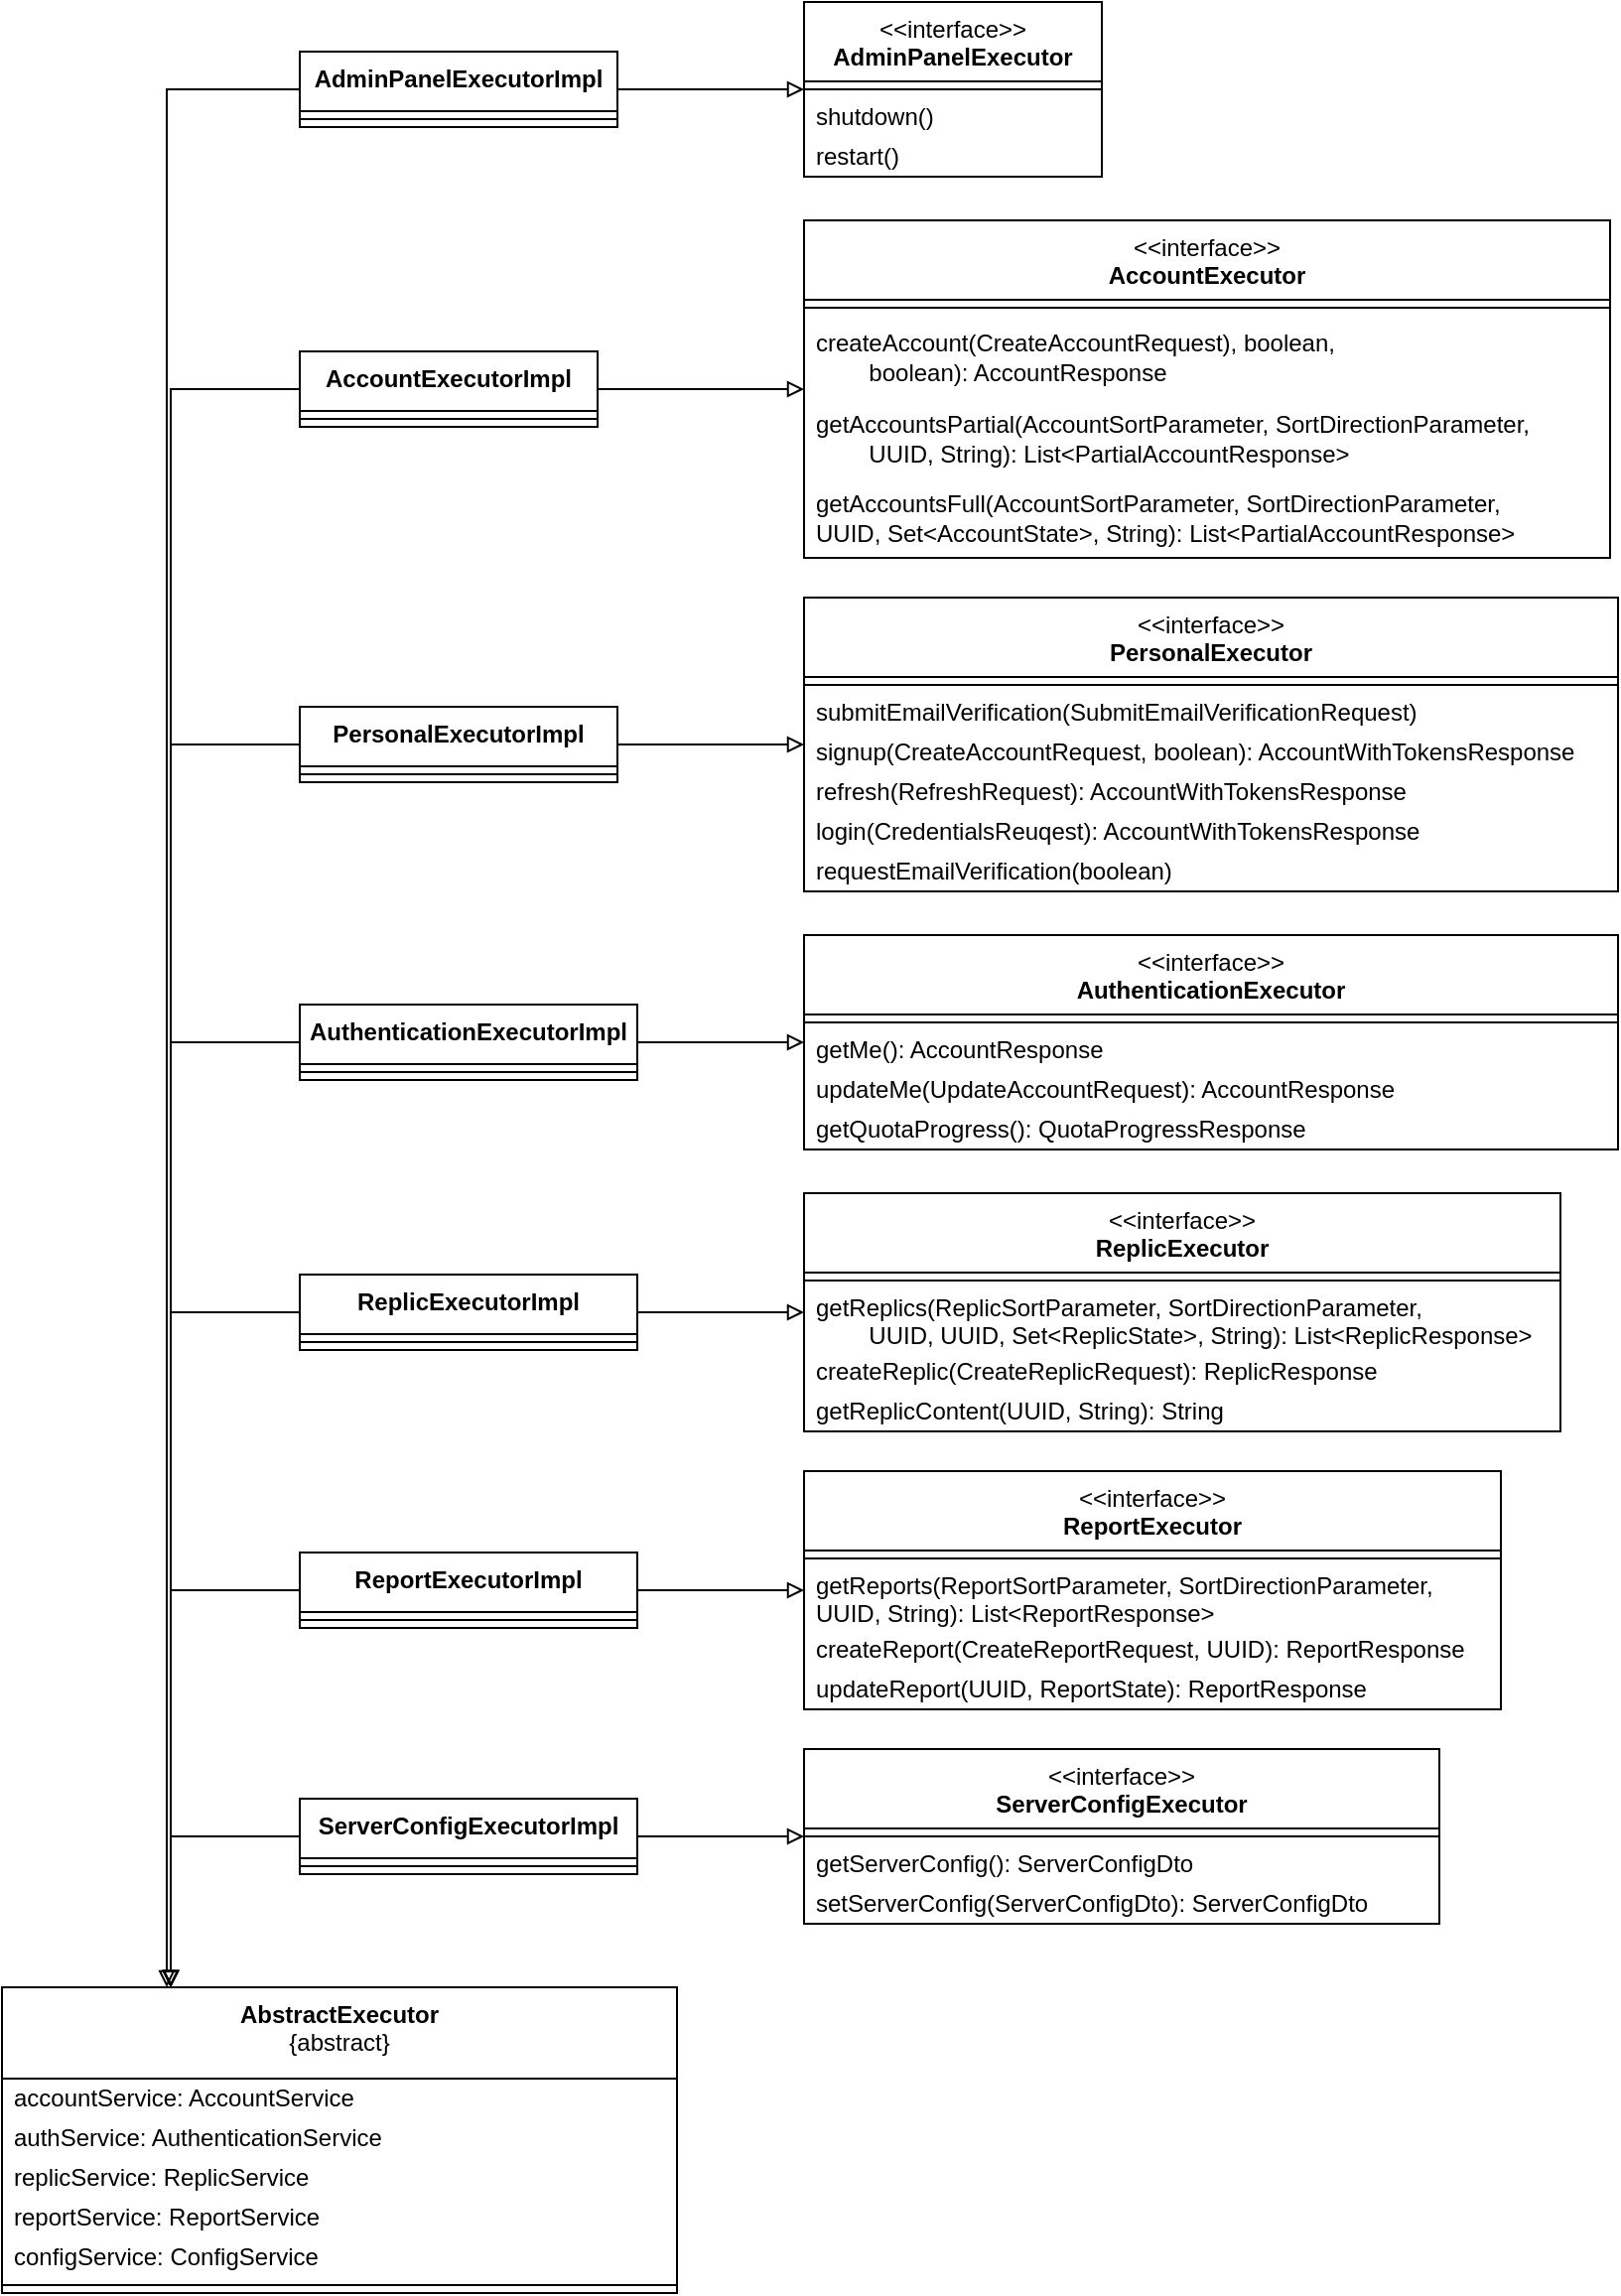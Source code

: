 <mxfile version="28.2.5">
  <diagram name="Seite-1" id="tv3RCUC1lsHie5otSo7a">
    <mxGraphModel dx="2852" dy="1652" grid="1" gridSize="10" guides="1" tooltips="1" connect="1" arrows="1" fold="1" page="1" pageScale="1" pageWidth="827" pageHeight="1169" math="0" shadow="0">
      <root>
        <mxCell id="0" />
        <mxCell id="1" parent="0" />
        <mxCell id="zjGeTOThquZhaolVEsW3-189" value="&amp;lt;&amp;lt;interface&amp;gt;&amp;gt;&lt;br&gt;&lt;b&gt;AccountExecutor&lt;/b&gt;&lt;div&gt;&lt;br/&gt;&lt;/div&gt;" style="swimlane;fontStyle=0;align=center;verticalAlign=top;childLayout=stackLayout;horizontal=1;startSize=40;horizontalStack=0;resizeParent=1;resizeParentMax=0;resizeLast=0;collapsible=0;marginBottom=0;html=1;whiteSpace=wrap;" parent="1" vertex="1">
          <mxGeometry x="411" y="110" width="406" height="170" as="geometry" />
        </mxCell>
        <mxCell id="zjGeTOThquZhaolVEsW3-190" value="" style="line;strokeWidth=1;fillColor=none;align=left;verticalAlign=middle;spacingTop=-1;spacingLeft=3;spacingRight=3;rotatable=0;labelPosition=right;points=[];portConstraint=eastwest;" parent="zjGeTOThquZhaolVEsW3-189" vertex="1">
          <mxGeometry y="40" width="406" height="8" as="geometry" />
        </mxCell>
        <mxCell id="zjGeTOThquZhaolVEsW3-191" value="&lt;div&gt;createAccount(CreateAccountRequest), boolean,&amp;nbsp;&lt;/div&gt;&lt;div&gt;&lt;span style=&quot;white-space: pre;&quot;&gt;&#x9;&lt;/span&gt;boolean): AccountResponse&lt;/div&gt;" style="text;html=1;strokeColor=none;fillColor=none;align=left;verticalAlign=middle;spacingLeft=4;spacingRight=4;overflow=hidden;rotatable=0;points=[[0,0.5],[1,0.5]];portConstraint=eastwest;whiteSpace=wrap;" parent="zjGeTOThquZhaolVEsW3-189" vertex="1">
          <mxGeometry y="48" width="406" height="42" as="geometry" />
        </mxCell>
        <mxCell id="zjGeTOThquZhaolVEsW3-192" value="&lt;div&gt;getAccountsPartial(AccountSortParameter, SortDirectionParameter,&amp;nbsp;&lt;/div&gt;&lt;div&gt;&lt;span style=&quot;white-space: pre;&quot;&gt;&#x9;&lt;/span&gt;UUID, String): List&amp;lt;PartialAccountResponse&amp;gt;&lt;/div&gt;" style="text;html=1;strokeColor=none;fillColor=none;align=left;verticalAlign=middle;spacingLeft=4;spacingRight=4;overflow=hidden;rotatable=0;points=[[0,0.5],[1,0.5]];portConstraint=eastwest;whiteSpace=wrap;" parent="zjGeTOThquZhaolVEsW3-189" vertex="1">
          <mxGeometry y="90" width="406" height="40" as="geometry" />
        </mxCell>
        <mxCell id="zjGeTOThquZhaolVEsW3-193" value="&lt;div&gt;getAccountsFull(AccountSortParameter, SortDirectionParameter,&amp;nbsp;&lt;/div&gt;&lt;div&gt;UUID, Set&amp;lt;AccountState&amp;gt;, String): List&amp;lt;PartialAccountResponse&amp;gt;&lt;/div&gt;" style="text;html=1;strokeColor=none;fillColor=none;align=left;verticalAlign=middle;spacingLeft=4;spacingRight=4;overflow=hidden;rotatable=0;points=[[0,0.5],[1,0.5]];portConstraint=eastwest;whiteSpace=wrap;" parent="zjGeTOThquZhaolVEsW3-189" vertex="1">
          <mxGeometry y="130" width="406" height="40" as="geometry" />
        </mxCell>
        <mxCell id="zjGeTOThquZhaolVEsW3-194" value="&amp;lt;&amp;lt;interface&amp;gt;&amp;gt;&lt;br&gt;&lt;b&gt;AdminPanelExecutor&lt;/b&gt;&lt;div&gt;&lt;br&gt;&lt;/div&gt;" style="swimlane;fontStyle=0;align=center;verticalAlign=top;childLayout=stackLayout;horizontal=1;startSize=40;horizontalStack=0;resizeParent=1;resizeParentMax=0;resizeLast=0;collapsible=0;marginBottom=0;html=1;whiteSpace=wrap;" parent="1" vertex="1">
          <mxGeometry x="411" width="150" height="88" as="geometry" />
        </mxCell>
        <mxCell id="zjGeTOThquZhaolVEsW3-195" value="" style="line;strokeWidth=1;fillColor=none;align=left;verticalAlign=middle;spacingTop=-1;spacingLeft=3;spacingRight=3;rotatable=0;labelPosition=right;points=[];portConstraint=eastwest;" parent="zjGeTOThquZhaolVEsW3-194" vertex="1">
          <mxGeometry y="40" width="150" height="8" as="geometry" />
        </mxCell>
        <mxCell id="zjGeTOThquZhaolVEsW3-196" value="shutdown()" style="text;html=1;strokeColor=none;fillColor=none;align=left;verticalAlign=middle;spacingLeft=4;spacingRight=4;overflow=hidden;rotatable=0;points=[[0,0.5],[1,0.5]];portConstraint=eastwest;whiteSpace=wrap;" parent="zjGeTOThquZhaolVEsW3-194" vertex="1">
          <mxGeometry y="48" width="150" height="20" as="geometry" />
        </mxCell>
        <mxCell id="zjGeTOThquZhaolVEsW3-197" value="restart()" style="text;html=1;strokeColor=none;fillColor=none;align=left;verticalAlign=middle;spacingLeft=4;spacingRight=4;overflow=hidden;rotatable=0;points=[[0,0.5],[1,0.5]];portConstraint=eastwest;whiteSpace=wrap;" parent="zjGeTOThquZhaolVEsW3-194" vertex="1">
          <mxGeometry y="68" width="150" height="20" as="geometry" />
        </mxCell>
        <mxCell id="zjGeTOThquZhaolVEsW3-198" value="&amp;lt;&amp;lt;interface&amp;gt;&amp;gt;&lt;br&gt;&lt;b&gt;PersonalExecutor&lt;/b&gt;&lt;div&gt;&lt;br&gt;&lt;/div&gt;" style="swimlane;fontStyle=0;align=center;verticalAlign=top;childLayout=stackLayout;horizontal=1;startSize=40;horizontalStack=0;resizeParent=1;resizeParentMax=0;resizeLast=0;collapsible=0;marginBottom=0;html=1;whiteSpace=wrap;" parent="1" vertex="1">
          <mxGeometry x="411" y="300" width="410" height="148" as="geometry" />
        </mxCell>
        <mxCell id="zjGeTOThquZhaolVEsW3-199" value="" style="line;strokeWidth=1;fillColor=none;align=left;verticalAlign=middle;spacingTop=-1;spacingLeft=3;spacingRight=3;rotatable=0;labelPosition=right;points=[];portConstraint=eastwest;" parent="zjGeTOThquZhaolVEsW3-198" vertex="1">
          <mxGeometry y="40" width="410" height="8" as="geometry" />
        </mxCell>
        <mxCell id="zjGeTOThquZhaolVEsW3-200" value="submitEmailVerification(SubmitEmailVerificationRequest)" style="text;html=1;strokeColor=none;fillColor=none;align=left;verticalAlign=middle;spacingLeft=4;spacingRight=4;overflow=hidden;rotatable=0;points=[[0,0.5],[1,0.5]];portConstraint=eastwest;whiteSpace=wrap;" parent="zjGeTOThquZhaolVEsW3-198" vertex="1">
          <mxGeometry y="48" width="410" height="20" as="geometry" />
        </mxCell>
        <mxCell id="zjGeTOThquZhaolVEsW3-201" value="signup(CreateAccountRequest, boolean): AccountWithTokensResponse" style="text;html=1;strokeColor=none;fillColor=none;align=left;verticalAlign=middle;spacingLeft=4;spacingRight=4;overflow=hidden;rotatable=0;points=[[0,0.5],[1,0.5]];portConstraint=eastwest;whiteSpace=wrap;" parent="zjGeTOThquZhaolVEsW3-198" vertex="1">
          <mxGeometry y="68" width="410" height="20" as="geometry" />
        </mxCell>
        <mxCell id="zjGeTOThquZhaolVEsW3-202" value="refresh(RefreshRequest): AccountWithTokensResponse" style="text;html=1;strokeColor=none;fillColor=none;align=left;verticalAlign=middle;spacingLeft=4;spacingRight=4;overflow=hidden;rotatable=0;points=[[0,0.5],[1,0.5]];portConstraint=eastwest;whiteSpace=wrap;" parent="zjGeTOThquZhaolVEsW3-198" vertex="1">
          <mxGeometry y="88" width="410" height="20" as="geometry" />
        </mxCell>
        <mxCell id="zjGeTOThquZhaolVEsW3-203" value="login(CredentialsReuqest): AccountWithTokensResponse" style="text;html=1;strokeColor=none;fillColor=none;align=left;verticalAlign=middle;spacingLeft=4;spacingRight=4;overflow=hidden;rotatable=0;points=[[0,0.5],[1,0.5]];portConstraint=eastwest;whiteSpace=wrap;" parent="zjGeTOThquZhaolVEsW3-198" vertex="1">
          <mxGeometry y="108" width="410" height="20" as="geometry" />
        </mxCell>
        <mxCell id="zjGeTOThquZhaolVEsW3-204" value="requestEmailVerification(boolean)" style="text;html=1;strokeColor=none;fillColor=none;align=left;verticalAlign=middle;spacingLeft=4;spacingRight=4;overflow=hidden;rotatable=0;points=[[0,0.5],[1,0.5]];portConstraint=eastwest;whiteSpace=wrap;" parent="zjGeTOThquZhaolVEsW3-198" vertex="1">
          <mxGeometry y="128" width="410" height="20" as="geometry" />
        </mxCell>
        <mxCell id="zjGeTOThquZhaolVEsW3-205" value="&amp;lt;&amp;lt;interface&amp;gt;&amp;gt;&lt;br&gt;&lt;b&gt;ReplicExecutor&lt;/b&gt;&lt;div&gt;&lt;br&gt;&lt;/div&gt;" style="swimlane;fontStyle=0;align=center;verticalAlign=top;childLayout=stackLayout;horizontal=1;startSize=40;horizontalStack=0;resizeParent=1;resizeParentMax=0;resizeLast=0;collapsible=0;marginBottom=0;html=1;whiteSpace=wrap;" parent="1" vertex="1">
          <mxGeometry x="411" y="600" width="381" height="120" as="geometry" />
        </mxCell>
        <mxCell id="zjGeTOThquZhaolVEsW3-206" value="" style="line;strokeWidth=1;fillColor=none;align=left;verticalAlign=middle;spacingTop=-1;spacingLeft=3;spacingRight=3;rotatable=0;labelPosition=right;points=[];portConstraint=eastwest;" parent="zjGeTOThquZhaolVEsW3-205" vertex="1">
          <mxGeometry y="40" width="381" height="8" as="geometry" />
        </mxCell>
        <mxCell id="zjGeTOThquZhaolVEsW3-207" value="&lt;div&gt;getReplics(ReplicSortParameter, SortDirectionParameter,&amp;nbsp;&lt;/div&gt;&lt;div&gt;&lt;span style=&quot;white-space: pre;&quot;&gt;&#x9;&lt;/span&gt;UUID, UUID, Set&amp;lt;ReplicState&amp;gt;, String): List&amp;lt;ReplicResponse&amp;gt;&lt;/div&gt;" style="text;html=1;strokeColor=none;fillColor=none;align=left;verticalAlign=middle;spacingLeft=4;spacingRight=4;overflow=hidden;rotatable=0;points=[[0,0.5],[1,0.5]];portConstraint=eastwest;whiteSpace=wrap;" parent="zjGeTOThquZhaolVEsW3-205" vertex="1">
          <mxGeometry y="48" width="381" height="32" as="geometry" />
        </mxCell>
        <mxCell id="zjGeTOThquZhaolVEsW3-208" value="createReplic(CreateReplicRequest): ReplicResponse" style="text;html=1;strokeColor=none;fillColor=none;align=left;verticalAlign=middle;spacingLeft=4;spacingRight=4;overflow=hidden;rotatable=0;points=[[0,0.5],[1,0.5]];portConstraint=eastwest;whiteSpace=wrap;" parent="zjGeTOThquZhaolVEsW3-205" vertex="1">
          <mxGeometry y="80" width="381" height="20" as="geometry" />
        </mxCell>
        <mxCell id="zjGeTOThquZhaolVEsW3-209" value="getReplicContent(UUID, String): String" style="text;html=1;strokeColor=none;fillColor=none;align=left;verticalAlign=middle;spacingLeft=4;spacingRight=4;overflow=hidden;rotatable=0;points=[[0,0.5],[1,0.5]];portConstraint=eastwest;whiteSpace=wrap;" parent="zjGeTOThquZhaolVEsW3-205" vertex="1">
          <mxGeometry y="100" width="381" height="20" as="geometry" />
        </mxCell>
        <mxCell id="zjGeTOThquZhaolVEsW3-210" value="&amp;lt;&amp;lt;interface&amp;gt;&amp;gt;&lt;br&gt;&lt;b&gt;ReportExecutor&lt;/b&gt;&lt;div&gt;&lt;br&gt;&lt;/div&gt;" style="swimlane;fontStyle=0;align=center;verticalAlign=top;childLayout=stackLayout;horizontal=1;startSize=40;horizontalStack=0;resizeParent=1;resizeParentMax=0;resizeLast=0;collapsible=0;marginBottom=0;html=1;whiteSpace=wrap;" parent="1" vertex="1">
          <mxGeometry x="411" y="740" width="351" height="120" as="geometry" />
        </mxCell>
        <mxCell id="zjGeTOThquZhaolVEsW3-211" value="" style="line;strokeWidth=1;fillColor=none;align=left;verticalAlign=middle;spacingTop=-1;spacingLeft=3;spacingRight=3;rotatable=0;labelPosition=right;points=[];portConstraint=eastwest;" parent="zjGeTOThquZhaolVEsW3-210" vertex="1">
          <mxGeometry y="40" width="351" height="8" as="geometry" />
        </mxCell>
        <mxCell id="zjGeTOThquZhaolVEsW3-212" value="&lt;div&gt;getReports(ReportSortParameter, SortDirectionParameter,&amp;nbsp;&lt;/div&gt;&lt;div&gt;UUID, String): List&amp;lt;ReportResponse&amp;gt;&lt;/div&gt;" style="text;html=1;strokeColor=none;fillColor=none;align=left;verticalAlign=middle;spacingLeft=4;spacingRight=4;overflow=hidden;rotatable=0;points=[[0,0.5],[1,0.5]];portConstraint=eastwest;whiteSpace=wrap;" parent="zjGeTOThquZhaolVEsW3-210" vertex="1">
          <mxGeometry y="48" width="351" height="32" as="geometry" />
        </mxCell>
        <mxCell id="zjGeTOThquZhaolVEsW3-213" value="createReport(CreateReportRequest, UUID): ReportResponse" style="text;html=1;strokeColor=none;fillColor=none;align=left;verticalAlign=middle;spacingLeft=4;spacingRight=4;overflow=hidden;rotatable=0;points=[[0,0.5],[1,0.5]];portConstraint=eastwest;whiteSpace=wrap;" parent="zjGeTOThquZhaolVEsW3-210" vertex="1">
          <mxGeometry y="80" width="351" height="20" as="geometry" />
        </mxCell>
        <mxCell id="zjGeTOThquZhaolVEsW3-214" value="updateReport(UUID, ReportState): ReportResponse" style="text;html=1;strokeColor=none;fillColor=none;align=left;verticalAlign=middle;spacingLeft=4;spacingRight=4;overflow=hidden;rotatable=0;points=[[0,0.5],[1,0.5]];portConstraint=eastwest;whiteSpace=wrap;" parent="zjGeTOThquZhaolVEsW3-210" vertex="1">
          <mxGeometry y="100" width="351" height="20" as="geometry" />
        </mxCell>
        <mxCell id="zjGeTOThquZhaolVEsW3-215" value="&amp;lt;&amp;lt;interface&amp;gt;&amp;gt;&lt;br&gt;&lt;b&gt;ServerConfigExecutor&lt;/b&gt;&lt;div&gt;&lt;br&gt;&lt;/div&gt;" style="swimlane;fontStyle=0;align=center;verticalAlign=top;childLayout=stackLayout;horizontal=1;startSize=40;horizontalStack=0;resizeParent=1;resizeParentMax=0;resizeLast=0;collapsible=0;marginBottom=0;html=1;whiteSpace=wrap;" parent="1" vertex="1">
          <mxGeometry x="411" y="880" width="320" height="88" as="geometry" />
        </mxCell>
        <mxCell id="zjGeTOThquZhaolVEsW3-216" value="" style="line;strokeWidth=1;fillColor=none;align=left;verticalAlign=middle;spacingTop=-1;spacingLeft=3;spacingRight=3;rotatable=0;labelPosition=right;points=[];portConstraint=eastwest;" parent="zjGeTOThquZhaolVEsW3-215" vertex="1">
          <mxGeometry y="40" width="320" height="8" as="geometry" />
        </mxCell>
        <mxCell id="zjGeTOThquZhaolVEsW3-217" value="getServerConfig(): ServerConfigDto" style="text;html=1;strokeColor=none;fillColor=none;align=left;verticalAlign=middle;spacingLeft=4;spacingRight=4;overflow=hidden;rotatable=0;points=[[0,0.5],[1,0.5]];portConstraint=eastwest;whiteSpace=wrap;" parent="zjGeTOThquZhaolVEsW3-215" vertex="1">
          <mxGeometry y="48" width="320" height="20" as="geometry" />
        </mxCell>
        <mxCell id="zjGeTOThquZhaolVEsW3-218" value="setServerConfig(ServerConfigDto): ServerConfigDto" style="text;html=1;strokeColor=none;fillColor=none;align=left;verticalAlign=middle;spacingLeft=4;spacingRight=4;overflow=hidden;rotatable=0;points=[[0,0.5],[1,0.5]];portConstraint=eastwest;whiteSpace=wrap;" parent="zjGeTOThquZhaolVEsW3-215" vertex="1">
          <mxGeometry y="68" width="320" height="20" as="geometry" />
        </mxCell>
        <mxCell id="zjGeTOThquZhaolVEsW3-219" value="&amp;lt;&amp;lt;interface&amp;gt;&amp;gt;&lt;br&gt;&lt;b&gt;AuthenticationExecutor&lt;/b&gt;&lt;div&gt;&lt;br&gt;&lt;/div&gt;" style="swimlane;fontStyle=0;align=center;verticalAlign=top;childLayout=stackLayout;horizontal=1;startSize=40;horizontalStack=0;resizeParent=1;resizeParentMax=0;resizeLast=0;collapsible=0;marginBottom=0;html=1;whiteSpace=wrap;" parent="1" vertex="1">
          <mxGeometry x="411" y="470" width="410" height="108" as="geometry" />
        </mxCell>
        <mxCell id="zjGeTOThquZhaolVEsW3-220" value="" style="line;strokeWidth=1;fillColor=none;align=left;verticalAlign=middle;spacingTop=-1;spacingLeft=3;spacingRight=3;rotatable=0;labelPosition=right;points=[];portConstraint=eastwest;" parent="zjGeTOThquZhaolVEsW3-219" vertex="1">
          <mxGeometry y="40" width="410" height="8" as="geometry" />
        </mxCell>
        <mxCell id="zjGeTOThquZhaolVEsW3-221" value="getMe(): AccountResponse" style="text;html=1;strokeColor=none;fillColor=none;align=left;verticalAlign=middle;spacingLeft=4;spacingRight=4;overflow=hidden;rotatable=0;points=[[0,0.5],[1,0.5]];portConstraint=eastwest;whiteSpace=wrap;" parent="zjGeTOThquZhaolVEsW3-219" vertex="1">
          <mxGeometry y="48" width="410" height="20" as="geometry" />
        </mxCell>
        <mxCell id="zjGeTOThquZhaolVEsW3-222" value="updateMe(UpdateAccountRequest): AccountResponse" style="text;html=1;strokeColor=none;fillColor=none;align=left;verticalAlign=middle;spacingLeft=4;spacingRight=4;overflow=hidden;rotatable=0;points=[[0,0.5],[1,0.5]];portConstraint=eastwest;whiteSpace=wrap;" parent="zjGeTOThquZhaolVEsW3-219" vertex="1">
          <mxGeometry y="68" width="410" height="20" as="geometry" />
        </mxCell>
        <mxCell id="zjGeTOThquZhaolVEsW3-223" value="getQuotaProgress(): QuotaProgressResponse" style="text;html=1;strokeColor=none;fillColor=none;align=left;verticalAlign=middle;spacingLeft=4;spacingRight=4;overflow=hidden;rotatable=0;points=[[0,0.5],[1,0.5]];portConstraint=eastwest;whiteSpace=wrap;" parent="zjGeTOThquZhaolVEsW3-219" vertex="1">
          <mxGeometry y="88" width="410" height="20" as="geometry" />
        </mxCell>
        <mxCell id="zjGeTOThquZhaolVEsW3-250" style="edgeStyle=orthogonalEdgeStyle;rounded=0;orthogonalLoop=1;jettySize=auto;html=1;endArrow=block;endFill=0;" parent="1" source="zjGeTOThquZhaolVEsW3-224" target="zjGeTOThquZhaolVEsW3-194" edge="1">
          <mxGeometry relative="1" as="geometry" />
        </mxCell>
        <mxCell id="zjGeTOThquZhaolVEsW3-270" style="edgeStyle=orthogonalEdgeStyle;rounded=0;orthogonalLoop=1;jettySize=auto;html=1;endArrow=block;endFill=0;" parent="1" source="zjGeTOThquZhaolVEsW3-224" target="zjGeTOThquZhaolVEsW3-240" edge="1">
          <mxGeometry relative="1" as="geometry">
            <Array as="points">
              <mxPoint x="90" y="44" />
            </Array>
          </mxGeometry>
        </mxCell>
        <mxCell id="zjGeTOThquZhaolVEsW3-224" value="&lt;b&gt;AdminPanelExecutorImpl&lt;/b&gt;" style="swimlane;fontStyle=0;align=center;verticalAlign=top;childLayout=stackLayout;horizontal=1;startSize=30;horizontalStack=0;resizeParent=1;resizeParentMax=0;resizeLast=0;collapsible=0;marginBottom=0;html=1;whiteSpace=wrap;" parent="1" vertex="1">
          <mxGeometry x="157" y="25" width="160" height="38" as="geometry" />
        </mxCell>
        <mxCell id="zjGeTOThquZhaolVEsW3-225" value="" style="line;strokeWidth=1;fillColor=none;align=left;verticalAlign=middle;spacingTop=-1;spacingLeft=3;spacingRight=3;rotatable=0;labelPosition=right;points=[];portConstraint=eastwest;" parent="zjGeTOThquZhaolVEsW3-224" vertex="1">
          <mxGeometry y="30" width="160" height="8" as="geometry" />
        </mxCell>
        <mxCell id="zjGeTOThquZhaolVEsW3-249" style="edgeStyle=orthogonalEdgeStyle;rounded=0;orthogonalLoop=1;jettySize=auto;html=1;endArrow=block;endFill=0;" parent="1" source="zjGeTOThquZhaolVEsW3-228" target="zjGeTOThquZhaolVEsW3-240" edge="1">
          <mxGeometry relative="1" as="geometry">
            <Array as="points">
              <mxPoint x="92" y="195" />
            </Array>
          </mxGeometry>
        </mxCell>
        <mxCell id="zjGeTOThquZhaolVEsW3-252" style="edgeStyle=orthogonalEdgeStyle;rounded=0;orthogonalLoop=1;jettySize=auto;html=1;endArrow=block;endFill=0;" parent="1" source="zjGeTOThquZhaolVEsW3-228" target="zjGeTOThquZhaolVEsW3-189" edge="1">
          <mxGeometry relative="1" as="geometry" />
        </mxCell>
        <mxCell id="zjGeTOThquZhaolVEsW3-228" value="&lt;b&gt;AccountExecutorImpl&lt;/b&gt;" style="swimlane;fontStyle=0;align=center;verticalAlign=top;childLayout=stackLayout;horizontal=1;startSize=30;horizontalStack=0;resizeParent=1;resizeParentMax=0;resizeLast=0;collapsible=0;marginBottom=0;html=1;whiteSpace=wrap;" parent="1" vertex="1">
          <mxGeometry x="157" y="176" width="150" height="38" as="geometry" />
        </mxCell>
        <mxCell id="zjGeTOThquZhaolVEsW3-229" value="" style="line;strokeWidth=1;fillColor=none;align=left;verticalAlign=middle;spacingTop=-1;spacingLeft=3;spacingRight=3;rotatable=0;labelPosition=right;points=[];portConstraint=eastwest;" parent="zjGeTOThquZhaolVEsW3-228" vertex="1">
          <mxGeometry y="30" width="150" height="8" as="geometry" />
        </mxCell>
        <mxCell id="zjGeTOThquZhaolVEsW3-248" style="edgeStyle=orthogonalEdgeStyle;rounded=0;orthogonalLoop=1;jettySize=auto;html=1;endArrow=block;endFill=0;" parent="1" source="zjGeTOThquZhaolVEsW3-230" target="zjGeTOThquZhaolVEsW3-240" edge="1">
          <mxGeometry relative="1" as="geometry">
            <Array as="points">
              <mxPoint x="92" y="374" />
            </Array>
          </mxGeometry>
        </mxCell>
        <mxCell id="zjGeTOThquZhaolVEsW3-253" style="edgeStyle=orthogonalEdgeStyle;rounded=0;orthogonalLoop=1;jettySize=auto;html=1;endArrow=block;endFill=0;" parent="1" source="zjGeTOThquZhaolVEsW3-230" target="zjGeTOThquZhaolVEsW3-198" edge="1">
          <mxGeometry relative="1" as="geometry" />
        </mxCell>
        <mxCell id="zjGeTOThquZhaolVEsW3-230" value="&lt;b&gt;PersonalExecutorImpl&lt;/b&gt;" style="swimlane;fontStyle=0;align=center;verticalAlign=top;childLayout=stackLayout;horizontal=1;startSize=30;horizontalStack=0;resizeParent=1;resizeParentMax=0;resizeLast=0;collapsible=0;marginBottom=0;html=1;whiteSpace=wrap;" parent="1" vertex="1">
          <mxGeometry x="157" y="355" width="160" height="38" as="geometry" />
        </mxCell>
        <mxCell id="zjGeTOThquZhaolVEsW3-231" value="" style="line;strokeWidth=1;fillColor=none;align=left;verticalAlign=middle;spacingTop=-1;spacingLeft=3;spacingRight=3;rotatable=0;labelPosition=right;points=[];portConstraint=eastwest;" parent="zjGeTOThquZhaolVEsW3-230" vertex="1">
          <mxGeometry y="30" width="160" height="8" as="geometry" />
        </mxCell>
        <mxCell id="zjGeTOThquZhaolVEsW3-246" style="edgeStyle=orthogonalEdgeStyle;rounded=0;orthogonalLoop=1;jettySize=auto;html=1;endArrow=block;endFill=0;" parent="1" source="zjGeTOThquZhaolVEsW3-232" target="zjGeTOThquZhaolVEsW3-240" edge="1">
          <mxGeometry relative="1" as="geometry">
            <Array as="points">
              <mxPoint x="92" y="524" />
            </Array>
          </mxGeometry>
        </mxCell>
        <mxCell id="zjGeTOThquZhaolVEsW3-254" style="edgeStyle=orthogonalEdgeStyle;rounded=0;orthogonalLoop=1;jettySize=auto;html=1;endArrow=block;endFill=0;" parent="1" source="zjGeTOThquZhaolVEsW3-232" target="zjGeTOThquZhaolVEsW3-219" edge="1">
          <mxGeometry relative="1" as="geometry" />
        </mxCell>
        <mxCell id="zjGeTOThquZhaolVEsW3-232" value="&lt;b&gt;AuthenticationExecutorImpl&lt;/b&gt;" style="swimlane;fontStyle=0;align=center;verticalAlign=top;childLayout=stackLayout;horizontal=1;startSize=30;horizontalStack=0;resizeParent=1;resizeParentMax=0;resizeLast=0;collapsible=0;marginBottom=0;html=1;whiteSpace=wrap;" parent="1" vertex="1">
          <mxGeometry x="157" y="505" width="170" height="38" as="geometry" />
        </mxCell>
        <mxCell id="zjGeTOThquZhaolVEsW3-233" value="" style="line;strokeWidth=1;fillColor=none;align=left;verticalAlign=middle;spacingTop=-1;spacingLeft=3;spacingRight=3;rotatable=0;labelPosition=right;points=[];portConstraint=eastwest;" parent="zjGeTOThquZhaolVEsW3-232" vertex="1">
          <mxGeometry y="30" width="170" height="8" as="geometry" />
        </mxCell>
        <mxCell id="zjGeTOThquZhaolVEsW3-245" style="edgeStyle=orthogonalEdgeStyle;rounded=0;orthogonalLoop=1;jettySize=auto;html=1;endArrow=block;endFill=0;" parent="1" source="zjGeTOThquZhaolVEsW3-234" target="zjGeTOThquZhaolVEsW3-240" edge="1">
          <mxGeometry relative="1" as="geometry">
            <Array as="points">
              <mxPoint x="92" y="660" />
            </Array>
          </mxGeometry>
        </mxCell>
        <mxCell id="zjGeTOThquZhaolVEsW3-255" style="edgeStyle=orthogonalEdgeStyle;rounded=0;orthogonalLoop=1;jettySize=auto;html=1;endArrow=block;endFill=0;" parent="1" source="zjGeTOThquZhaolVEsW3-234" target="zjGeTOThquZhaolVEsW3-205" edge="1">
          <mxGeometry relative="1" as="geometry" />
        </mxCell>
        <mxCell id="zjGeTOThquZhaolVEsW3-234" value="&lt;b&gt;ReplicExecutorImpl&lt;/b&gt;" style="swimlane;fontStyle=0;align=center;verticalAlign=top;childLayout=stackLayout;horizontal=1;startSize=30;horizontalStack=0;resizeParent=1;resizeParentMax=0;resizeLast=0;collapsible=0;marginBottom=0;html=1;whiteSpace=wrap;" parent="1" vertex="1">
          <mxGeometry x="157" y="641" width="170" height="38" as="geometry" />
        </mxCell>
        <mxCell id="zjGeTOThquZhaolVEsW3-235" value="" style="line;strokeWidth=1;fillColor=none;align=left;verticalAlign=middle;spacingTop=-1;spacingLeft=3;spacingRight=3;rotatable=0;labelPosition=right;points=[];portConstraint=eastwest;" parent="zjGeTOThquZhaolVEsW3-234" vertex="1">
          <mxGeometry y="30" width="170" height="8" as="geometry" />
        </mxCell>
        <mxCell id="zjGeTOThquZhaolVEsW3-244" style="edgeStyle=orthogonalEdgeStyle;rounded=0;orthogonalLoop=1;jettySize=auto;html=1;endArrow=block;endFill=0;" parent="1" source="zjGeTOThquZhaolVEsW3-236" target="zjGeTOThquZhaolVEsW3-240" edge="1">
          <mxGeometry relative="1" as="geometry">
            <Array as="points">
              <mxPoint x="92" y="800" />
            </Array>
          </mxGeometry>
        </mxCell>
        <mxCell id="zjGeTOThquZhaolVEsW3-256" style="edgeStyle=orthogonalEdgeStyle;rounded=0;orthogonalLoop=1;jettySize=auto;html=1;endArrow=block;endFill=0;" parent="1" source="zjGeTOThquZhaolVEsW3-236" target="zjGeTOThquZhaolVEsW3-210" edge="1">
          <mxGeometry relative="1" as="geometry" />
        </mxCell>
        <mxCell id="zjGeTOThquZhaolVEsW3-236" value="&lt;b&gt;ReportExecutorImpl&lt;/b&gt;" style="swimlane;fontStyle=0;align=center;verticalAlign=top;childLayout=stackLayout;horizontal=1;startSize=30;horizontalStack=0;resizeParent=1;resizeParentMax=0;resizeLast=0;collapsible=0;marginBottom=0;html=1;whiteSpace=wrap;" parent="1" vertex="1">
          <mxGeometry x="157" y="781" width="170" height="38" as="geometry" />
        </mxCell>
        <mxCell id="zjGeTOThquZhaolVEsW3-237" value="" style="line;strokeWidth=1;fillColor=none;align=left;verticalAlign=middle;spacingTop=-1;spacingLeft=3;spacingRight=3;rotatable=0;labelPosition=right;points=[];portConstraint=eastwest;" parent="zjGeTOThquZhaolVEsW3-236" vertex="1">
          <mxGeometry y="30" width="170" height="8" as="geometry" />
        </mxCell>
        <mxCell id="zjGeTOThquZhaolVEsW3-243" style="edgeStyle=orthogonalEdgeStyle;rounded=0;orthogonalLoop=1;jettySize=auto;html=1;endArrow=block;endFill=0;" parent="1" source="zjGeTOThquZhaolVEsW3-238" target="zjGeTOThquZhaolVEsW3-240" edge="1">
          <mxGeometry relative="1" as="geometry">
            <Array as="points">
              <mxPoint x="92" y="924" />
            </Array>
          </mxGeometry>
        </mxCell>
        <mxCell id="zjGeTOThquZhaolVEsW3-258" style="edgeStyle=orthogonalEdgeStyle;rounded=0;orthogonalLoop=1;jettySize=auto;html=1;endArrow=block;endFill=0;" parent="1" source="zjGeTOThquZhaolVEsW3-238" target="zjGeTOThquZhaolVEsW3-215" edge="1">
          <mxGeometry relative="1" as="geometry" />
        </mxCell>
        <mxCell id="zjGeTOThquZhaolVEsW3-238" value="&lt;b&gt;ServerConfigExecutorImpl&lt;/b&gt;" style="swimlane;fontStyle=0;align=center;verticalAlign=top;childLayout=stackLayout;horizontal=1;startSize=30;horizontalStack=0;resizeParent=1;resizeParentMax=0;resizeLast=0;collapsible=0;marginBottom=0;html=1;whiteSpace=wrap;" parent="1" vertex="1">
          <mxGeometry x="157" y="905" width="170" height="38" as="geometry" />
        </mxCell>
        <mxCell id="zjGeTOThquZhaolVEsW3-239" value="" style="line;strokeWidth=1;fillColor=none;align=left;verticalAlign=middle;spacingTop=-1;spacingLeft=3;spacingRight=3;rotatable=0;labelPosition=right;points=[];portConstraint=eastwest;" parent="zjGeTOThquZhaolVEsW3-238" vertex="1">
          <mxGeometry y="30" width="170" height="8" as="geometry" />
        </mxCell>
        <mxCell id="zjGeTOThquZhaolVEsW3-240" value="&lt;div&gt;&lt;b&gt;AbstractExecutor&lt;/b&gt;&lt;/div&gt;&lt;div&gt;{abstract}&lt;/div&gt;" style="swimlane;fontStyle=0;align=center;verticalAlign=top;childLayout=stackLayout;horizontal=1;startSize=46;horizontalStack=0;resizeParent=1;resizeParentMax=0;resizeLast=0;collapsible=0;marginBottom=0;html=1;whiteSpace=wrap;" parent="1" vertex="1">
          <mxGeometry x="7" y="1000" width="340" height="154" as="geometry" />
        </mxCell>
        <mxCell id="zjGeTOThquZhaolVEsW3-259" value="accountService: AccountService" style="text;html=1;strokeColor=none;fillColor=none;align=left;verticalAlign=middle;spacingLeft=4;spacingRight=4;overflow=hidden;rotatable=0;points=[[0,0.5],[1,0.5]];portConstraint=eastwest;whiteSpace=wrap;" parent="zjGeTOThquZhaolVEsW3-240" vertex="1">
          <mxGeometry y="46" width="340" height="20" as="geometry" />
        </mxCell>
        <mxCell id="zjGeTOThquZhaolVEsW3-260" value="authService: AuthenticationService" style="text;html=1;strokeColor=none;fillColor=none;align=left;verticalAlign=middle;spacingLeft=4;spacingRight=4;overflow=hidden;rotatable=0;points=[[0,0.5],[1,0.5]];portConstraint=eastwest;whiteSpace=wrap;" parent="zjGeTOThquZhaolVEsW3-240" vertex="1">
          <mxGeometry y="66" width="340" height="20" as="geometry" />
        </mxCell>
        <mxCell id="zjGeTOThquZhaolVEsW3-261" value="replicService: ReplicService" style="text;html=1;strokeColor=none;fillColor=none;align=left;verticalAlign=middle;spacingLeft=4;spacingRight=4;overflow=hidden;rotatable=0;points=[[0,0.5],[1,0.5]];portConstraint=eastwest;whiteSpace=wrap;" parent="zjGeTOThquZhaolVEsW3-240" vertex="1">
          <mxGeometry y="86" width="340" height="20" as="geometry" />
        </mxCell>
        <mxCell id="zjGeTOThquZhaolVEsW3-267" value="reportService: ReportService" style="text;html=1;strokeColor=none;fillColor=none;align=left;verticalAlign=middle;spacingLeft=4;spacingRight=4;overflow=hidden;rotatable=0;points=[[0,0.5],[1,0.5]];portConstraint=eastwest;whiteSpace=wrap;" parent="zjGeTOThquZhaolVEsW3-240" vertex="1">
          <mxGeometry y="106" width="340" height="20" as="geometry" />
        </mxCell>
        <mxCell id="zjGeTOThquZhaolVEsW3-269" value="configService: ConfigService" style="text;html=1;strokeColor=none;fillColor=none;align=left;verticalAlign=middle;spacingLeft=4;spacingRight=4;overflow=hidden;rotatable=0;points=[[0,0.5],[1,0.5]];portConstraint=eastwest;whiteSpace=wrap;" parent="zjGeTOThquZhaolVEsW3-240" vertex="1">
          <mxGeometry y="126" width="340" height="20" as="geometry" />
        </mxCell>
        <mxCell id="zjGeTOThquZhaolVEsW3-241" value="" style="line;strokeWidth=1;fillColor=none;align=left;verticalAlign=middle;spacingTop=-1;spacingLeft=3;spacingRight=3;rotatable=0;labelPosition=right;points=[];portConstraint=eastwest;" parent="zjGeTOThquZhaolVEsW3-240" vertex="1">
          <mxGeometry y="146" width="340" height="8" as="geometry" />
        </mxCell>
      </root>
    </mxGraphModel>
  </diagram>
</mxfile>
